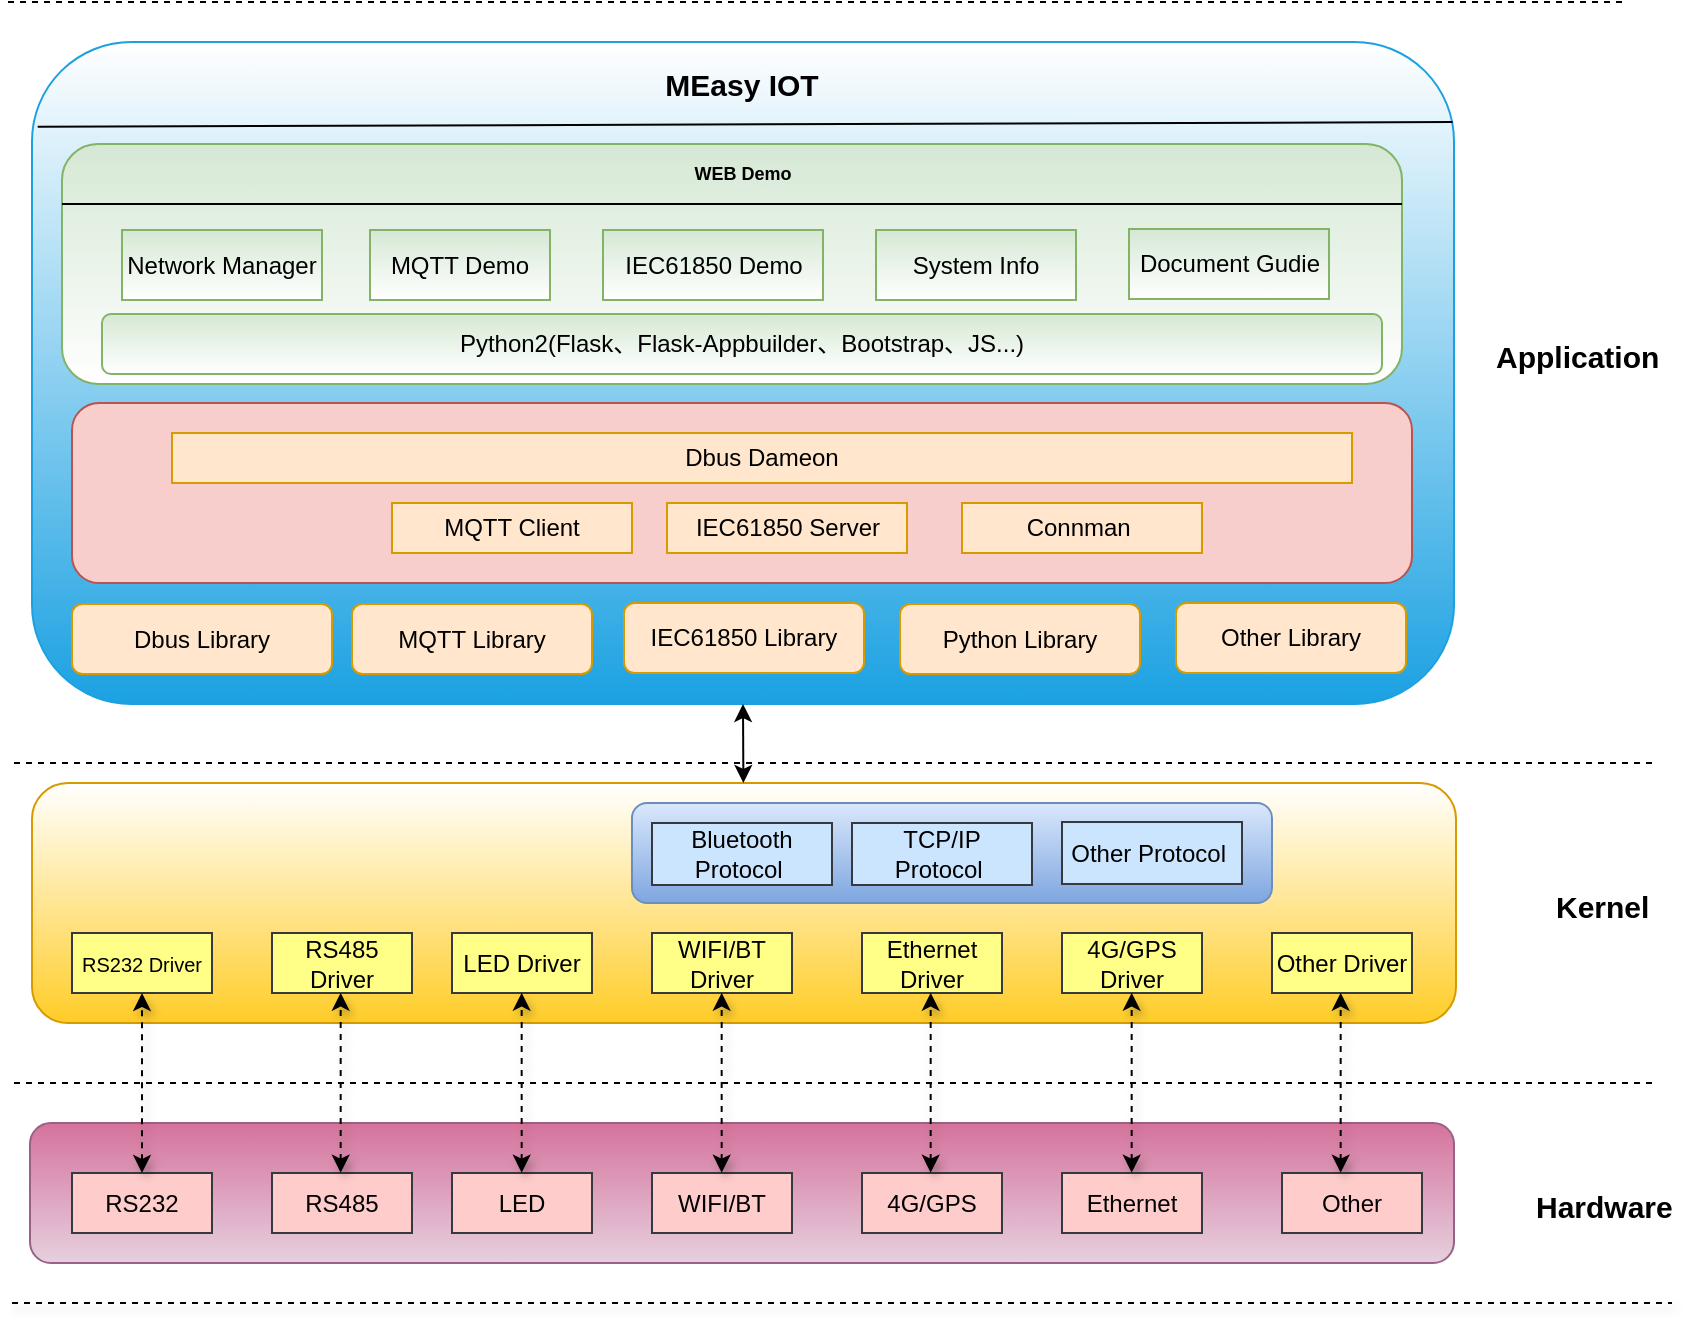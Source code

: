 <mxfile version="12.3.0" type="github" pages="1">
  <diagram id="nqKth1ZQTFShanpt9qv0" name="Page-1">
    <mxGraphModel dx="1038" dy="499" grid="1" gridSize="10" guides="1" tooltips="1" connect="1" arrows="1" fold="1" page="1" pageScale="1" pageWidth="827" pageHeight="1169" math="0" shadow="0">
      <root>
        <mxCell id="0"/>
        <mxCell id="1" parent="0"/>
        <mxCell id="Ry5mK1qghVqO1V57hb5L-11" value="" style="rounded=1;whiteSpace=wrap;html=1;fillColor=#e6d0de;strokeColor=#996185;gradientDirection=north;gradientColor=#d5739d;" vertex="1" parent="1">
          <mxGeometry x="14" y="560.5" width="712" height="70" as="geometry"/>
        </mxCell>
        <mxCell id="Ry5mK1qghVqO1V57hb5L-12" value="" style="rounded=1;whiteSpace=wrap;html=1;fillColor=#ffcd28;strokeColor=#d79b00;gradientDirection=north;gradientColor=#ffffff;" vertex="1" parent="1">
          <mxGeometry x="15" y="390.5" width="712" height="120" as="geometry"/>
        </mxCell>
        <mxCell id="Ry5mK1qghVqO1V57hb5L-13" value="" style="rounded=1;whiteSpace=wrap;html=1;fillColor=#1ba1e2;strokeColor=#1ba1e2;gradientDirection=north;fontColor=#ffffff;gradientColor=#ffffff;" vertex="1" parent="1">
          <mxGeometry x="15" y="20" width="711" height="331" as="geometry"/>
        </mxCell>
        <mxCell id="Ry5mK1qghVqO1V57hb5L-14" value="" style="endArrow=none;dashed=1;html=1;shadow=0;rounded=1;comic=0;align=center;verticalAlign=bottom;horizontal=1;jumpStyle=sharp;" edge="1" parent="1">
          <mxGeometry width="50" height="50" relative="1" as="geometry">
            <mxPoint x="810" as="sourcePoint"/>
            <mxPoint as="targetPoint"/>
            <Array as="points"/>
          </mxGeometry>
        </mxCell>
        <mxCell id="Ry5mK1qghVqO1V57hb5L-15" value="" style="endArrow=none;dashed=1;html=1;shadow=0;rounded=1;comic=0;align=center;verticalAlign=bottom;horizontal=1;jumpStyle=sharp;" edge="1" parent="1">
          <mxGeometry width="50" height="50" relative="1" as="geometry">
            <mxPoint x="825" y="380.5" as="sourcePoint"/>
            <mxPoint x="5" y="380.5" as="targetPoint"/>
            <Array as="points"/>
          </mxGeometry>
        </mxCell>
        <mxCell id="Ry5mK1qghVqO1V57hb5L-16" value="" style="endArrow=none;dashed=1;html=1;shadow=0;rounded=1;comic=0;align=center;verticalAlign=bottom;horizontal=1;jumpStyle=sharp;" edge="1" parent="1">
          <mxGeometry width="50" height="50" relative="1" as="geometry">
            <mxPoint x="825" y="540.5" as="sourcePoint"/>
            <mxPoint x="5" y="540.5" as="targetPoint"/>
          </mxGeometry>
        </mxCell>
        <mxCell id="Ry5mK1qghVqO1V57hb5L-17" value="" style="endArrow=none;dashed=1;html=1;shadow=1;align=center;" edge="1" parent="1">
          <mxGeometry width="50" height="50" relative="1" as="geometry">
            <mxPoint x="5" y="650.5" as="sourcePoint"/>
            <mxPoint x="835" y="650.5" as="targetPoint"/>
          </mxGeometry>
        </mxCell>
        <mxCell id="Ry5mK1qghVqO1V57hb5L-18" value="RS232" style="rounded=0;whiteSpace=wrap;html=1;fillColor=#ffcccc;strokeColor=#36393d;" vertex="1" parent="1">
          <mxGeometry x="35" y="585.5" width="70" height="30" as="geometry"/>
        </mxCell>
        <mxCell id="Ry5mK1qghVqO1V57hb5L-19" value="RS485" style="rounded=0;whiteSpace=wrap;html=1;fillColor=#ffcccc;strokeColor=#36393d;" vertex="1" parent="1">
          <mxGeometry x="135" y="585.5" width="70" height="30" as="geometry"/>
        </mxCell>
        <mxCell id="Ry5mK1qghVqO1V57hb5L-20" value="LED" style="rounded=0;whiteSpace=wrap;html=1;fillColor=#ffcccc;strokeColor=#36393d;" vertex="1" parent="1">
          <mxGeometry x="225" y="585.5" width="70" height="30" as="geometry"/>
        </mxCell>
        <mxCell id="Ry5mK1qghVqO1V57hb5L-21" value="WIFI/BT" style="rounded=0;whiteSpace=wrap;html=1;fillColor=#ffcccc;strokeColor=#36393d;" vertex="1" parent="1">
          <mxGeometry x="325" y="585.5" width="70" height="30" as="geometry"/>
        </mxCell>
        <mxCell id="Ry5mK1qghVqO1V57hb5L-22" value="4G/GPS" style="rounded=0;whiteSpace=wrap;html=1;fillColor=#ffcccc;strokeColor=#36393d;" vertex="1" parent="1">
          <mxGeometry x="430" y="585.5" width="70" height="30" as="geometry"/>
        </mxCell>
        <mxCell id="Ry5mK1qghVqO1V57hb5L-23" value="Ethernet" style="rounded=0;whiteSpace=wrap;html=1;fillColor=#ffcccc;strokeColor=#36393d;" vertex="1" parent="1">
          <mxGeometry x="530" y="585.5" width="70" height="30" as="geometry"/>
        </mxCell>
        <mxCell id="Ry5mK1qghVqO1V57hb5L-24" value="Other" style="rounded=0;whiteSpace=wrap;html=1;fillColor=#ffcccc;strokeColor=#36393d;" vertex="1" parent="1">
          <mxGeometry x="640" y="585.5" width="70" height="30" as="geometry"/>
        </mxCell>
        <mxCell id="Ry5mK1qghVqO1V57hb5L-25" value="&lt;font style=&quot;font-size: 15px&quot;&gt;&lt;b&gt;Hardware&lt;/b&gt;&lt;/font&gt;" style="text;html=1;resizable=0;points=[];autosize=1;align=left;verticalAlign=top;spacingTop=-4;strokeWidth=3;" vertex="1" parent="1">
          <mxGeometry x="765" y="590.5" width="80" height="20" as="geometry"/>
        </mxCell>
        <mxCell id="Ry5mK1qghVqO1V57hb5L-26" value="&lt;font style=&quot;font-size: 10px&quot;&gt;RS232 Driver&lt;/font&gt;" style="rounded=0;whiteSpace=wrap;html=1;fillColor=#ffff88;strokeColor=#36393d;" vertex="1" parent="1">
          <mxGeometry x="35" y="465.5" width="70" height="30" as="geometry"/>
        </mxCell>
        <mxCell id="Ry5mK1qghVqO1V57hb5L-27" value="RS485 Driver" style="rounded=0;whiteSpace=wrap;html=1;fillColor=#ffff88;strokeColor=#36393d;" vertex="1" parent="1">
          <mxGeometry x="135" y="465.5" width="70" height="30" as="geometry"/>
        </mxCell>
        <mxCell id="Ry5mK1qghVqO1V57hb5L-28" value="LED Driver" style="rounded=0;whiteSpace=wrap;html=1;fillColor=#ffff88;strokeColor=#36393d;" vertex="1" parent="1">
          <mxGeometry x="225" y="465.5" width="70" height="30" as="geometry"/>
        </mxCell>
        <mxCell id="Ry5mK1qghVqO1V57hb5L-29" value="WIFI/BT Driver" style="rounded=0;whiteSpace=wrap;html=1;fillColor=#ffff88;strokeColor=#36393d;" vertex="1" parent="1">
          <mxGeometry x="325" y="465.5" width="70" height="30" as="geometry"/>
        </mxCell>
        <mxCell id="Ry5mK1qghVqO1V57hb5L-30" value="4G/GPS Driver" style="rounded=0;whiteSpace=wrap;html=1;fillColor=#ffff88;strokeColor=#36393d;" vertex="1" parent="1">
          <mxGeometry x="530" y="465.5" width="70" height="30" as="geometry"/>
        </mxCell>
        <mxCell id="Ry5mK1qghVqO1V57hb5L-31" value="Ethernet Driver" style="rounded=0;whiteSpace=wrap;html=1;fillColor=#ffff88;strokeColor=#36393d;" vertex="1" parent="1">
          <mxGeometry x="430" y="465.5" width="70" height="30" as="geometry"/>
        </mxCell>
        <mxCell id="Ry5mK1qghVqO1V57hb5L-32" value="Other Driver" style="rounded=0;whiteSpace=wrap;html=1;fillColor=#ffff88;strokeColor=#36393d;" vertex="1" parent="1">
          <mxGeometry x="635" y="465.5" width="70" height="30" as="geometry"/>
        </mxCell>
        <mxCell id="Ry5mK1qghVqO1V57hb5L-33" value="" style="rounded=1;whiteSpace=wrap;html=1;gradientColor=#7ea6e0;fillColor=#dae8fc;strokeColor=#6c8ebf;" vertex="1" parent="1">
          <mxGeometry x="315" y="400.5" width="320" height="50" as="geometry"/>
        </mxCell>
        <mxCell id="Ry5mK1qghVqO1V57hb5L-34" value="Bluetooth Protocol&amp;nbsp;" style="rounded=0;whiteSpace=wrap;html=1;fillColor=#cce5ff;strokeColor=#36393d;" vertex="1" parent="1">
          <mxGeometry x="325" y="410.5" width="90" height="31" as="geometry"/>
        </mxCell>
        <mxCell id="Ry5mK1qghVqO1V57hb5L-35" value="TCP/IP Protocol&amp;nbsp;" style="rounded=0;whiteSpace=wrap;html=1;fillColor=#cce5ff;strokeColor=#36393d;" vertex="1" parent="1">
          <mxGeometry x="425" y="410.5" width="90" height="31" as="geometry"/>
        </mxCell>
        <mxCell id="Ry5mK1qghVqO1V57hb5L-36" value="Other Protocol&amp;nbsp;" style="rounded=0;whiteSpace=wrap;html=1;fillColor=#cce5ff;strokeColor=#36393d;" vertex="1" parent="1">
          <mxGeometry x="530" y="410" width="90" height="31" as="geometry"/>
        </mxCell>
        <mxCell id="Ry5mK1qghVqO1V57hb5L-37" value="Dbus Library" style="rounded=1;whiteSpace=wrap;html=1;fillColor=#ffe6cc;strokeColor=#d79b00;" vertex="1" parent="1">
          <mxGeometry x="35" y="301" width="130" height="35" as="geometry"/>
        </mxCell>
        <mxCell id="Ry5mK1qghVqO1V57hb5L-38" value="MQTT Library" style="rounded=1;whiteSpace=wrap;html=1;fillColor=#ffe6cc;strokeColor=#d79b00;" vertex="1" parent="1">
          <mxGeometry x="175" y="301" width="120" height="35" as="geometry"/>
        </mxCell>
        <mxCell id="Ry5mK1qghVqO1V57hb5L-39" value="IEC61850 Library" style="rounded=1;whiteSpace=wrap;html=1;fillColor=#ffe6cc;strokeColor=#d79b00;" vertex="1" parent="1">
          <mxGeometry x="311" y="300.5" width="120" height="35" as="geometry"/>
        </mxCell>
        <mxCell id="Ry5mK1qghVqO1V57hb5L-40" value="Other Library" style="rounded=1;whiteSpace=wrap;html=1;fillColor=#ffe6cc;strokeColor=#d79b00;" vertex="1" parent="1">
          <mxGeometry x="587" y="300.5" width="115" height="35" as="geometry"/>
        </mxCell>
        <mxCell id="Ry5mK1qghVqO1V57hb5L-41" value="" style="rounded=1;whiteSpace=wrap;html=1;fillColor=#f8cecc;strokeColor=#b85450;" vertex="1" parent="1">
          <mxGeometry x="35" y="200.5" width="670" height="90" as="geometry"/>
        </mxCell>
        <mxCell id="Ry5mK1qghVqO1V57hb5L-43" value="" style="endArrow=classic;startArrow=classic;html=1;shadow=1;dashed=1;align=center;entryX=0.5;entryY=1;exitX=0.5;exitY=0;" edge="1" parent="1" source="Ry5mK1qghVqO1V57hb5L-18" target="Ry5mK1qghVqO1V57hb5L-26">
          <mxGeometry width="50" height="50" relative="1" as="geometry">
            <mxPoint x="45" y="570.5" as="sourcePoint"/>
            <mxPoint x="95" y="520.5" as="targetPoint"/>
          </mxGeometry>
        </mxCell>
        <mxCell id="Ry5mK1qghVqO1V57hb5L-44" value="" style="endArrow=classic;startArrow=classic;html=1;shadow=1;dashed=1;align=center;entryX=0.5;entryY=1;exitX=0.5;exitY=0;" edge="1" parent="1">
          <mxGeometry width="50" height="50" relative="1" as="geometry">
            <mxPoint x="169.333" y="585.333" as="sourcePoint"/>
            <mxPoint x="169.333" y="495.333" as="targetPoint"/>
          </mxGeometry>
        </mxCell>
        <mxCell id="Ry5mK1qghVqO1V57hb5L-45" value="" style="endArrow=classic;startArrow=classic;html=1;shadow=1;dashed=1;align=center;entryX=0.5;entryY=1;exitX=0.5;exitY=0;" edge="1" parent="1">
          <mxGeometry width="50" height="50" relative="1" as="geometry">
            <mxPoint x="259.833" y="585.333" as="sourcePoint"/>
            <mxPoint x="259.833" y="495.333" as="targetPoint"/>
          </mxGeometry>
        </mxCell>
        <mxCell id="Ry5mK1qghVqO1V57hb5L-46" value="" style="endArrow=classic;startArrow=classic;html=1;shadow=1;dashed=1;align=center;entryX=0.5;entryY=1;exitX=0.5;exitY=0;" edge="1" parent="1">
          <mxGeometry width="50" height="50" relative="1" as="geometry">
            <mxPoint x="359.833" y="585.333" as="sourcePoint"/>
            <mxPoint x="359.833" y="495.333" as="targetPoint"/>
          </mxGeometry>
        </mxCell>
        <mxCell id="Ry5mK1qghVqO1V57hb5L-47" value="" style="endArrow=classic;startArrow=classic;html=1;shadow=1;dashed=1;align=center;entryX=0.5;entryY=1;exitX=0.5;exitY=0;" edge="1" parent="1">
          <mxGeometry width="50" height="50" relative="1" as="geometry">
            <mxPoint x="464.333" y="585.333" as="sourcePoint"/>
            <mxPoint x="464.333" y="495.333" as="targetPoint"/>
          </mxGeometry>
        </mxCell>
        <mxCell id="Ry5mK1qghVqO1V57hb5L-48" value="" style="endArrow=classic;startArrow=classic;html=1;shadow=1;dashed=1;align=center;entryX=0.5;entryY=1;exitX=0.5;exitY=0;" edge="1" parent="1">
          <mxGeometry width="50" height="50" relative="1" as="geometry">
            <mxPoint x="564.833" y="585.333" as="sourcePoint"/>
            <mxPoint x="564.833" y="495.333" as="targetPoint"/>
          </mxGeometry>
        </mxCell>
        <mxCell id="Ry5mK1qghVqO1V57hb5L-49" value="" style="endArrow=classic;startArrow=classic;html=1;shadow=1;dashed=1;align=center;entryX=0.5;entryY=1;exitX=0.5;exitY=0;" edge="1" parent="1">
          <mxGeometry width="50" height="50" relative="1" as="geometry">
            <mxPoint x="669.333" y="585.333" as="sourcePoint"/>
            <mxPoint x="669.333" y="495.333" as="targetPoint"/>
          </mxGeometry>
        </mxCell>
        <mxCell id="Ry5mK1qghVqO1V57hb5L-50" value="&lt;font style=&quot;font-size: 15px&quot;&gt;&lt;b&gt;Kernel&lt;/b&gt;&lt;/font&gt;" style="text;html=1;resizable=0;points=[];autosize=1;align=left;verticalAlign=top;spacingTop=-4;" vertex="1" parent="1">
          <mxGeometry x="775" y="440.5" width="60" height="20" as="geometry"/>
        </mxCell>
        <mxCell id="Ry5mK1qghVqO1V57hb5L-51" value="&lt;font style=&quot;font-size: 15px&quot;&gt;&lt;b&gt;Application&lt;/b&gt;&lt;/font&gt;" style="text;html=1;resizable=0;points=[];autosize=1;align=left;verticalAlign=top;spacingTop=-4;" vertex="1" parent="1">
          <mxGeometry x="745" y="165.5" width="100" height="20" as="geometry"/>
        </mxCell>
        <mxCell id="Ry5mK1qghVqO1V57hb5L-52" value="Python Library" style="rounded=1;whiteSpace=wrap;html=1;fillColor=#ffe6cc;strokeColor=#d79b00;" vertex="1" parent="1">
          <mxGeometry x="449" y="301" width="120" height="35" as="geometry"/>
        </mxCell>
        <mxCell id="Ry5mK1qghVqO1V57hb5L-53" value="" style="rounded=1;whiteSpace=wrap;html=1;fillColor=#d5e8d4;strokeColor=#82b366;gradientColor=#ffffff;" vertex="1" parent="1">
          <mxGeometry x="30" y="71" width="670" height="120" as="geometry"/>
        </mxCell>
        <mxCell id="Ry5mK1qghVqO1V57hb5L-54" value="" style="endArrow=classic;startArrow=classic;html=1;entryX=0.5;entryY=1;" edge="1" parent="1" source="Ry5mK1qghVqO1V57hb5L-12" target="Ry5mK1qghVqO1V57hb5L-13">
          <mxGeometry width="50" height="50" relative="1" as="geometry">
            <mxPoint x="371" y="369.789" as="sourcePoint"/>
            <mxPoint x="371" y="360.5" as="targetPoint"/>
          </mxGeometry>
        </mxCell>
        <mxCell id="Ry5mK1qghVqO1V57hb5L-55" value="Network Manager" style="rounded=0;whiteSpace=wrap;html=1;fillColor=#d5e8d4;strokeColor=#82b366;gradientColor=#ffffff;" vertex="1" parent="1">
          <mxGeometry x="60" y="114" width="100" height="35" as="geometry"/>
        </mxCell>
        <mxCell id="Ry5mK1qghVqO1V57hb5L-56" value="MQTT Demo" style="rounded=0;whiteSpace=wrap;html=1;fillColor=#d5e8d4;strokeColor=#82b366;gradientColor=#ffffff;" vertex="1" parent="1">
          <mxGeometry x="184" y="114" width="90" height="35" as="geometry"/>
        </mxCell>
        <mxCell id="Ry5mK1qghVqO1V57hb5L-57" value="IEC61850 Demo" style="rounded=0;whiteSpace=wrap;html=1;fillColor=#d5e8d4;strokeColor=#82b366;gradientColor=#ffffff;" vertex="1" parent="1">
          <mxGeometry x="300.5" y="114" width="110" height="35" as="geometry"/>
        </mxCell>
        <mxCell id="Ry5mK1qghVqO1V57hb5L-59" value="System Info" style="rounded=0;whiteSpace=wrap;html=1;fillColor=#d5e8d4;strokeColor=#82b366;gradientColor=#ffffff;" vertex="1" parent="1">
          <mxGeometry x="437" y="114" width="100" height="35" as="geometry"/>
        </mxCell>
        <mxCell id="Ry5mK1qghVqO1V57hb5L-60" value="MQTT Client" style="rounded=0;whiteSpace=wrap;html=1;fillColor=#ffe6cc;strokeColor=#d79b00;" vertex="1" parent="1">
          <mxGeometry x="195" y="250.5" width="120" height="25" as="geometry"/>
        </mxCell>
        <mxCell id="Ry5mK1qghVqO1V57hb5L-61" value="IEC61850 Server" style="rounded=0;whiteSpace=wrap;html=1;fillColor=#ffe6cc;strokeColor=#d79b00;" vertex="1" parent="1">
          <mxGeometry x="332.5" y="250.5" width="120" height="25" as="geometry"/>
        </mxCell>
        <mxCell id="Ry5mK1qghVqO1V57hb5L-62" value="Dbus Dameon" style="rounded=0;whiteSpace=wrap;html=1;fillColor=#ffe6cc;strokeColor=#d79b00;" vertex="1" parent="1">
          <mxGeometry x="85" y="215.5" width="590" height="25" as="geometry"/>
        </mxCell>
        <mxCell id="Ry5mK1qghVqO1V57hb5L-63" value="Connman&amp;nbsp;" style="rounded=0;whiteSpace=wrap;html=1;fillColor=#ffe6cc;strokeColor=#d79b00;" vertex="1" parent="1">
          <mxGeometry x="480" y="250.5" width="120" height="25" as="geometry"/>
        </mxCell>
        <mxCell id="Ry5mK1qghVqO1V57hb5L-66" value="" style="endArrow=none;html=1;fontSize=2;exitX=0;exitY=0.25;exitDx=0;exitDy=0;entryX=1;entryY=0.25;entryDx=0;entryDy=0;" edge="1" parent="1" source="Ry5mK1qghVqO1V57hb5L-53" target="Ry5mK1qghVqO1V57hb5L-53">
          <mxGeometry width="50" height="50" relative="1" as="geometry">
            <mxPoint x="265" y="140.5" as="sourcePoint"/>
            <mxPoint x="315" y="90.5" as="targetPoint"/>
          </mxGeometry>
        </mxCell>
        <mxCell id="Ry5mK1qghVqO1V57hb5L-67" value="&lt;font style=&quot;font-size: 12px&quot;&gt;Python2(Flask、Flask-Appbuilder、Bootstrap、JS...)&lt;/font&gt;" style="rounded=1;whiteSpace=wrap;html=1;fontSize=2;align=center;fillColor=#d5e8d4;strokeColor=#82b366;gradientColor=#ffffff;" vertex="1" parent="1">
          <mxGeometry x="50" y="156" width="640" height="30" as="geometry"/>
        </mxCell>
        <mxCell id="Ry5mK1qghVqO1V57hb5L-68" value="WEB Demo" style="text;html=1;strokeColor=none;fillColor=none;align=center;verticalAlign=middle;whiteSpace=wrap;rounded=0;fontSize=9;fontStyle=1" vertex="1" parent="1">
          <mxGeometry x="273.5" y="71" width="193" height="30" as="geometry"/>
        </mxCell>
        <mxCell id="Ry5mK1qghVqO1V57hb5L-70" value="" style="endArrow=none;html=1;fontSize=9;exitX=0.004;exitY=0.128;exitDx=0;exitDy=0;exitPerimeter=0;entryX=0.999;entryY=0.121;entryDx=0;entryDy=0;entryPerimeter=0;" edge="1" parent="1" source="Ry5mK1qghVqO1V57hb5L-13" target="Ry5mK1qghVqO1V57hb5L-13">
          <mxGeometry width="50" height="50" relative="1" as="geometry">
            <mxPoint x="25" y="100.5" as="sourcePoint"/>
            <mxPoint x="75" y="50.5" as="targetPoint"/>
          </mxGeometry>
        </mxCell>
        <mxCell id="Ry5mK1qghVqO1V57hb5L-71" value="&lt;b style=&quot;font-size: 15px&quot;&gt;MEasy IOT&lt;/b&gt;" style="text;html=1;strokeColor=none;fillColor=none;align=center;verticalAlign=middle;whiteSpace=wrap;rounded=0;fontSize=15;" vertex="1" parent="1">
          <mxGeometry x="305" y="30.5" width="130" height="20" as="geometry"/>
        </mxCell>
        <mxCell id="Ry5mK1qghVqO1V57hb5L-73" value="Document Gudie" style="rounded=0;whiteSpace=wrap;html=1;fillColor=#d5e8d4;strokeColor=#82b366;gradientColor=#ffffff;" vertex="1" parent="1">
          <mxGeometry x="563.5" y="113.5" width="100" height="35" as="geometry"/>
        </mxCell>
      </root>
    </mxGraphModel>
  </diagram>
</mxfile>
